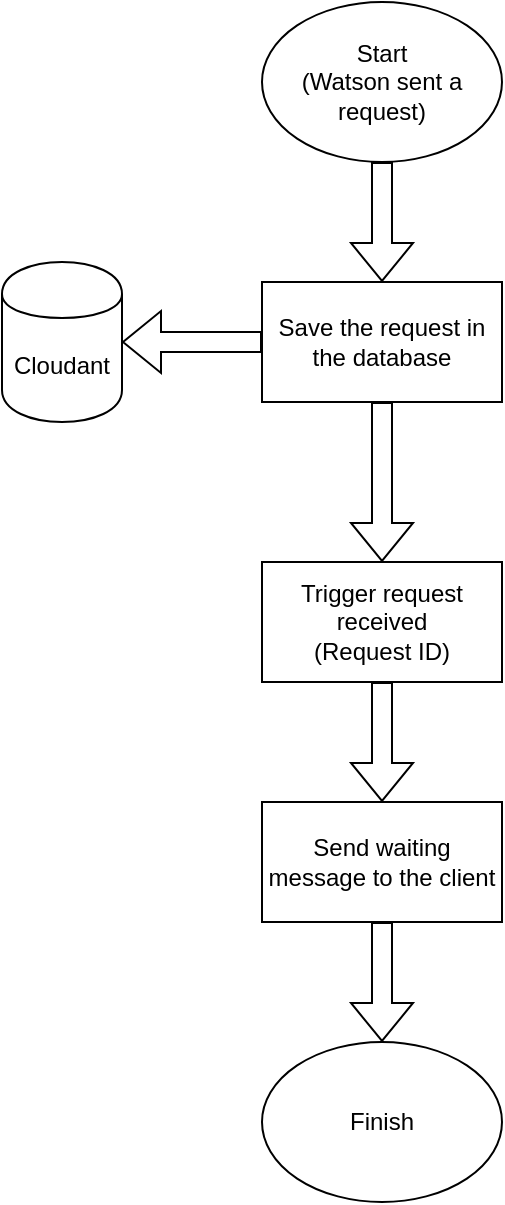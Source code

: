 <mxfile version="10.8.0" type="device"><diagram name="Request Received" id="c7558073-3199-34d8-9f00-42111426c3f3"><mxGraphModel dx="1010" dy="555" grid="1" gridSize="10" guides="1" tooltips="1" connect="1" arrows="1" fold="1" page="1" pageScale="1" pageWidth="826" pageHeight="1169" background="#ffffff" math="0" shadow="0"><root><mxCell id="0"/><mxCell id="1" parent="0"/><mxCell id="17eCyHXl2a0GTyCmrGB4-96" value="" style="edgeStyle=orthogonalEdgeStyle;shape=flexArrow;rounded=0;orthogonalLoop=1;jettySize=auto;html=1;" edge="1" parent="1" source="17eCyHXl2a0GTyCmrGB4-97" target="17eCyHXl2a0GTyCmrGB4-100"><mxGeometry relative="1" as="geometry"/></mxCell><mxCell id="17eCyHXl2a0GTyCmrGB4-97" value="&lt;div&gt;Start&lt;/div&gt;&lt;div&gt;(Watson sent a request)&lt;br&gt;&lt;/div&gt;" style="ellipse;whiteSpace=wrap;html=1;" vertex="1" parent="1"><mxGeometry x="360" y="20" width="120" height="80" as="geometry"/></mxCell><mxCell id="17eCyHXl2a0GTyCmrGB4-98" value="" style="edgeStyle=orthogonalEdgeStyle;shape=flexArrow;rounded=0;orthogonalLoop=1;jettySize=auto;html=1;" edge="1" parent="1" source="17eCyHXl2a0GTyCmrGB4-100" target="17eCyHXl2a0GTyCmrGB4-103"><mxGeometry relative="1" as="geometry"/></mxCell><mxCell id="17eCyHXl2a0GTyCmrGB4-99" value="" style="edgeStyle=orthogonalEdgeStyle;shape=flexArrow;rounded=0;orthogonalLoop=1;jettySize=auto;html=1;" edge="1" parent="1" source="17eCyHXl2a0GTyCmrGB4-100" target="17eCyHXl2a0GTyCmrGB4-101"><mxGeometry relative="1" as="geometry"/></mxCell><mxCell id="17eCyHXl2a0GTyCmrGB4-100" value="Save the request in the database" style="rounded=0;whiteSpace=wrap;html=1;" vertex="1" parent="1"><mxGeometry x="360" y="160" width="120" height="60" as="geometry"/></mxCell><mxCell id="17eCyHXl2a0GTyCmrGB4-101" value="Cloudant" style="shape=cylinder;whiteSpace=wrap;html=1;boundedLbl=1;backgroundOutline=1;" vertex="1" parent="1"><mxGeometry x="230" y="150" width="60" height="80" as="geometry"/></mxCell><mxCell id="17eCyHXl2a0GTyCmrGB4-102" value="" style="edgeStyle=orthogonalEdgeStyle;shape=flexArrow;rounded=0;orthogonalLoop=1;jettySize=auto;html=1;" edge="1" parent="1" source="17eCyHXl2a0GTyCmrGB4-103" target="17eCyHXl2a0GTyCmrGB4-105"><mxGeometry relative="1" as="geometry"/></mxCell><mxCell id="17eCyHXl2a0GTyCmrGB4-103" value="&lt;div&gt;Trigger request received&lt;/div&gt;&lt;div&gt;(Request ID)&lt;br&gt;&lt;/div&gt;" style="rounded=0;whiteSpace=wrap;html=1;" vertex="1" parent="1"><mxGeometry x="360" y="300" width="120" height="60" as="geometry"/></mxCell><mxCell id="17eCyHXl2a0GTyCmrGB4-104" value="" style="edgeStyle=orthogonalEdgeStyle;shape=flexArrow;rounded=0;orthogonalLoop=1;jettySize=auto;html=1;" edge="1" parent="1" source="17eCyHXl2a0GTyCmrGB4-105" target="17eCyHXl2a0GTyCmrGB4-106"><mxGeometry relative="1" as="geometry"/></mxCell><mxCell id="17eCyHXl2a0GTyCmrGB4-105" value="Send waiting message to the client" style="rounded=0;whiteSpace=wrap;html=1;" vertex="1" parent="1"><mxGeometry x="360" y="420" width="120" height="60" as="geometry"/></mxCell><mxCell id="17eCyHXl2a0GTyCmrGB4-106" value="Finish" style="ellipse;whiteSpace=wrap;html=1;" vertex="1" parent="1"><mxGeometry x="360" y="540" width="120" height="80" as="geometry"/></mxCell></root></mxGraphModel></diagram><diagram id="4eetI59IWGVoiyT_2HwH" name="Handle request"><mxGraphModel dx="1010" dy="555" grid="1" gridSize="10" guides="1" tooltips="1" connect="1" arrows="1" fold="1" page="1" pageScale="1" pageWidth="850" pageHeight="1100" math="0" shadow="0"><root><mxCell id="SLoaq3obtZ_dOO5Mtypg-0"/><mxCell id="SLoaq3obtZ_dOO5Mtypg-1" parent="SLoaq3obtZ_dOO5Mtypg-0"/><mxCell id="SLoaq3obtZ_dOO5Mtypg-7" value="" style="edgeStyle=orthogonalEdgeStyle;shape=flexArrow;rounded=0;orthogonalLoop=1;jettySize=auto;html=1;" edge="1" parent="SLoaq3obtZ_dOO5Mtypg-1" source="SLoaq3obtZ_dOO5Mtypg-2" target="SLoaq3obtZ_dOO5Mtypg-3"><mxGeometry relative="1" as="geometry"/></mxCell><mxCell id="SLoaq3obtZ_dOO5Mtypg-2" value="&lt;div&gt;Start&lt;/div&gt;&lt;div&gt;(Request received event)&lt;br&gt;&lt;/div&gt;" style="ellipse;whiteSpace=wrap;html=1;" vertex="1" parent="SLoaq3obtZ_dOO5Mtypg-1"><mxGeometry x="365" y="30" width="120" height="80" as="geometry"/></mxCell><mxCell id="SLoaq3obtZ_dOO5Mtypg-10" style="edgeStyle=orthogonalEdgeStyle;shape=flexArrow;rounded=0;orthogonalLoop=1;jettySize=auto;html=1;" edge="1" parent="SLoaq3obtZ_dOO5Mtypg-1" source="SLoaq3obtZ_dOO5Mtypg-3" target="SLoaq3obtZ_dOO5Mtypg-4"><mxGeometry relative="1" as="geometry"/></mxCell><mxCell id="SLoaq3obtZ_dOO5Mtypg-13" style="edgeStyle=orthogonalEdgeStyle;shape=flexArrow;rounded=0;orthogonalLoop=1;jettySize=auto;html=1;entryX=0.5;entryY=0;entryDx=0;entryDy=0;" edge="1" parent="SLoaq3obtZ_dOO5Mtypg-1" source="SLoaq3obtZ_dOO5Mtypg-3" target="SLoaq3obtZ_dOO5Mtypg-12"><mxGeometry relative="1" as="geometry"/></mxCell><mxCell id="SLoaq3obtZ_dOO5Mtypg-3" value="Get all online agents" style="rounded=0;whiteSpace=wrap;html=1;" vertex="1" parent="SLoaq3obtZ_dOO5Mtypg-1"><mxGeometry x="365" y="170" width="120" height="60" as="geometry"/></mxCell><mxCell id="SLoaq3obtZ_dOO5Mtypg-4" value="Redis" style="shape=cylinder;whiteSpace=wrap;html=1;boundedLbl=1;backgroundOutline=1;" vertex="1" parent="SLoaq3obtZ_dOO5Mtypg-1"><mxGeometry x="180" y="160" width="60" height="80" as="geometry"/></mxCell><mxCell id="SLoaq3obtZ_dOO5Mtypg-20" value="" style="edgeStyle=orthogonalEdgeStyle;shape=flexArrow;rounded=0;orthogonalLoop=1;jettySize=auto;html=1;" edge="1" parent="SLoaq3obtZ_dOO5Mtypg-1" source="SLoaq3obtZ_dOO5Mtypg-12" target="SLoaq3obtZ_dOO5Mtypg-19"><mxGeometry relative="1" as="geometry"/></mxCell><mxCell id="SLoaq3obtZ_dOO5Mtypg-35" style="edgeStyle=orthogonalEdgeStyle;shape=flexArrow;rounded=0;orthogonalLoop=1;jettySize=auto;html=1;exitX=0;exitY=0.5;exitDx=0;exitDy=0;entryX=0.5;entryY=0;entryDx=0;entryDy=0;" edge="1" parent="SLoaq3obtZ_dOO5Mtypg-1" source="SLoaq3obtZ_dOO5Mtypg-12" target="SLoaq3obtZ_dOO5Mtypg-23"><mxGeometry relative="1" as="geometry"/></mxCell><mxCell id="SLoaq3obtZ_dOO5Mtypg-12" value="Anyone available" style="rhombus;whiteSpace=wrap;html=1;" vertex="1" parent="SLoaq3obtZ_dOO5Mtypg-1"><mxGeometry x="385" y="290" width="80" height="80" as="geometry"/></mxCell><mxCell id="SLoaq3obtZ_dOO5Mtypg-16" value="NO" style="text;html=1;strokeColor=none;fillColor=none;align=center;verticalAlign=middle;whiteSpace=wrap;rounded=0;" vertex="1" parent="SLoaq3obtZ_dOO5Mtypg-1"><mxGeometry x="330" y="300" width="40" height="20" as="geometry"/></mxCell><mxCell id="SLoaq3obtZ_dOO5Mtypg-22" value="" style="edgeStyle=orthogonalEdgeStyle;shape=flexArrow;rounded=0;orthogonalLoop=1;jettySize=auto;html=1;" edge="1" parent="SLoaq3obtZ_dOO5Mtypg-1" source="SLoaq3obtZ_dOO5Mtypg-19" target="SLoaq3obtZ_dOO5Mtypg-21"><mxGeometry relative="1" as="geometry"/></mxCell><mxCell id="SLoaq3obtZ_dOO5Mtypg-19" value="Find someone who is responsible for this kind of request" style="rounded=0;whiteSpace=wrap;html=1;" vertex="1" parent="SLoaq3obtZ_dOO5Mtypg-1"><mxGeometry x="365" y="430" width="120" height="60" as="geometry"/></mxCell><mxCell id="SLoaq3obtZ_dOO5Mtypg-30" value="" style="edgeStyle=orthogonalEdgeStyle;shape=flexArrow;rounded=0;orthogonalLoop=1;jettySize=auto;html=1;" edge="1" parent="SLoaq3obtZ_dOO5Mtypg-1" source="SLoaq3obtZ_dOO5Mtypg-21" target="SLoaq3obtZ_dOO5Mtypg-23"><mxGeometry relative="1" as="geometry"/></mxCell><mxCell id="SLoaq3obtZ_dOO5Mtypg-37" value="" style="edgeStyle=orthogonalEdgeStyle;shape=flexArrow;rounded=0;orthogonalLoop=1;jettySize=auto;html=1;" edge="1" parent="SLoaq3obtZ_dOO5Mtypg-1" source="SLoaq3obtZ_dOO5Mtypg-21" target="SLoaq3obtZ_dOO5Mtypg-36"><mxGeometry relative="1" as="geometry"/></mxCell><mxCell id="SLoaq3obtZ_dOO5Mtypg-21" value="&lt;div&gt;Anyone&lt;/div&gt;&lt;div&gt;found&lt;/div&gt;" style="rhombus;whiteSpace=wrap;html=1;" vertex="1" parent="SLoaq3obtZ_dOO5Mtypg-1"><mxGeometry x="385" y="550" width="80" height="80" as="geometry"/></mxCell><mxCell id="SLoaq3obtZ_dOO5Mtypg-47" style="edgeStyle=orthogonalEdgeStyle;shape=flexArrow;rounded=0;orthogonalLoop=1;jettySize=auto;html=1;entryX=0.5;entryY=0;entryDx=0;entryDy=0;" edge="1" parent="SLoaq3obtZ_dOO5Mtypg-1" source="SLoaq3obtZ_dOO5Mtypg-23" target="SLoaq3obtZ_dOO5Mtypg-45"><mxGeometry relative="1" as="geometry"/></mxCell><mxCell id="SLoaq3obtZ_dOO5Mtypg-23" value="Mark request as unhandled" style="rounded=0;whiteSpace=wrap;html=1;" vertex="1" parent="SLoaq3obtZ_dOO5Mtypg-1"><mxGeometry x="170" y="560" width="120" height="60" as="geometry"/></mxCell><mxCell id="SLoaq3obtZ_dOO5Mtypg-26" value="NO" style="text;html=1;strokeColor=none;fillColor=none;align=center;verticalAlign=middle;whiteSpace=wrap;rounded=0;" vertex="1" parent="SLoaq3obtZ_dOO5Mtypg-1"><mxGeometry x="330" y="560" width="40" height="20" as="geometry"/></mxCell><mxCell id="SLoaq3obtZ_dOO5Mtypg-31" value="Yes" style="text;html=1;strokeColor=none;fillColor=none;align=center;verticalAlign=middle;whiteSpace=wrap;rounded=0;" vertex="1" parent="SLoaq3obtZ_dOO5Mtypg-1"><mxGeometry x="430" y="640" width="40" height="20" as="geometry"/></mxCell><mxCell id="SLoaq3obtZ_dOO5Mtypg-46" value="" style="edgeStyle=orthogonalEdgeStyle;shape=flexArrow;rounded=0;orthogonalLoop=1;jettySize=auto;html=1;" edge="1" parent="SLoaq3obtZ_dOO5Mtypg-1" source="SLoaq3obtZ_dOO5Mtypg-32" target="SLoaq3obtZ_dOO5Mtypg-45"><mxGeometry relative="1" as="geometry"/></mxCell><mxCell id="SLoaq3obtZ_dOO5Mtypg-32" value="Send the request on his/her dashboard" style="rounded=0;whiteSpace=wrap;html=1;" vertex="1" parent="SLoaq3obtZ_dOO5Mtypg-1"><mxGeometry x="365" y="960" width="120" height="60" as="geometry"/></mxCell><mxCell id="SLoaq3obtZ_dOO5Mtypg-34" value="Yes" style="text;html=1;strokeColor=none;fillColor=none;align=center;verticalAlign=middle;whiteSpace=wrap;rounded=0;" vertex="1" parent="SLoaq3obtZ_dOO5Mtypg-1"><mxGeometry x="440" y="380" width="40" height="20" as="geometry"/></mxCell><mxCell id="SLoaq3obtZ_dOO5Mtypg-39" value="" style="edgeStyle=orthogonalEdgeStyle;shape=flexArrow;rounded=0;orthogonalLoop=1;jettySize=auto;html=1;" edge="1" parent="SLoaq3obtZ_dOO5Mtypg-1" source="SLoaq3obtZ_dOO5Mtypg-36" target="SLoaq3obtZ_dOO5Mtypg-38"><mxGeometry relative="1" as="geometry"/></mxCell><mxCell id="SLoaq3obtZ_dOO5Mtypg-36" value="&lt;div&gt;Check his/her capacity&lt;/div&gt;&lt;div&gt;(How many users are waiting for him/her)&lt;br&gt;&lt;/div&gt;" style="rounded=0;whiteSpace=wrap;html=1;" vertex="1" parent="SLoaq3obtZ_dOO5Mtypg-1"><mxGeometry x="365" y="690" width="120" height="60" as="geometry"/></mxCell><mxCell id="SLoaq3obtZ_dOO5Mtypg-41" style="edgeStyle=orthogonalEdgeStyle;shape=flexArrow;rounded=0;orthogonalLoop=1;jettySize=auto;html=1;entryX=1;entryY=0.5;entryDx=0;entryDy=0;" edge="1" parent="SLoaq3obtZ_dOO5Mtypg-1" source="SLoaq3obtZ_dOO5Mtypg-38" target="SLoaq3obtZ_dOO5Mtypg-19"><mxGeometry relative="1" as="geometry"><mxPoint x="640" y="440" as="targetPoint"/><Array as="points"><mxPoint x="660" y="850"/><mxPoint x="660" y="460"/></Array></mxGeometry></mxCell><mxCell id="SLoaq3obtZ_dOO5Mtypg-43" value="" style="edgeStyle=orthogonalEdgeStyle;shape=flexArrow;rounded=0;orthogonalLoop=1;jettySize=auto;html=1;" edge="1" parent="SLoaq3obtZ_dOO5Mtypg-1" source="SLoaq3obtZ_dOO5Mtypg-38" target="SLoaq3obtZ_dOO5Mtypg-32"><mxGeometry relative="1" as="geometry"/></mxCell><mxCell id="SLoaq3obtZ_dOO5Mtypg-38" value="Can handle" style="rhombus;whiteSpace=wrap;html=1;" vertex="1" parent="SLoaq3obtZ_dOO5Mtypg-1"><mxGeometry x="385" y="810" width="80" height="80" as="geometry"/></mxCell><mxCell id="SLoaq3obtZ_dOO5Mtypg-42" value="NO" style="text;html=1;strokeColor=none;fillColor=none;align=center;verticalAlign=middle;whiteSpace=wrap;rounded=0;" vertex="1" parent="SLoaq3obtZ_dOO5Mtypg-1"><mxGeometry x="465" y="820" width="40" height="20" as="geometry"/></mxCell><mxCell id="SLoaq3obtZ_dOO5Mtypg-44" value="Yes" style="text;html=1;strokeColor=none;fillColor=none;align=center;verticalAlign=middle;whiteSpace=wrap;rounded=0;" vertex="1" parent="SLoaq3obtZ_dOO5Mtypg-1"><mxGeometry x="430" y="890" width="40" height="20" as="geometry"/></mxCell><mxCell id="SLoaq3obtZ_dOO5Mtypg-45" value="Finish" style="ellipse;whiteSpace=wrap;html=1;" vertex="1" parent="SLoaq3obtZ_dOO5Mtypg-1"><mxGeometry x="170" y="950" width="120" height="80" as="geometry"/></mxCell></root></mxGraphModel></diagram><diagram id="CfW66pa3oWp9ytcwm2Th" name="Response to the request"><mxGraphModel dx="1010" dy="555" grid="1" gridSize="10" guides="1" tooltips="1" connect="1" arrows="1" fold="1" page="1" pageScale="1" pageWidth="850" pageHeight="1100" math="0" shadow="0"><root><mxCell id="f0K3V2UotZe2q8QADyYG-0"/><mxCell id="f0K3V2UotZe2q8QADyYG-1" parent="f0K3V2UotZe2q8QADyYG-0"/></root></mxGraphModel></diagram></mxfile>